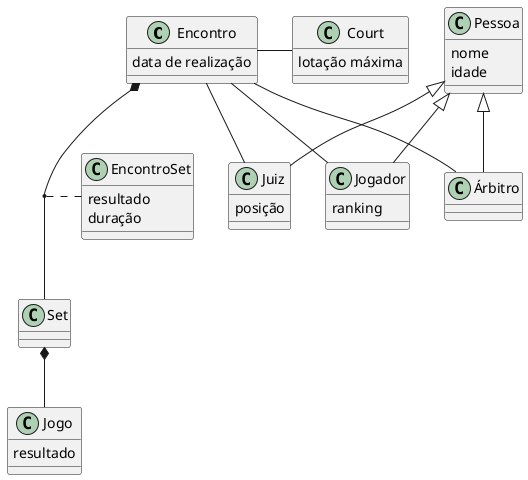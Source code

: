 @startuml

class Encontro {
    data de realização
}

class EncontroSet {
    resultado
    duração
}

class Pessoa {
    nome
    idade
}

class Court {
    lotação máxima
}

class Jogo {
    resultado
}

class Juiz {
    posição
}

class Jogador {
    ranking
}

Encontro *-- Set 
(Encontro, Set) .. EncontroSet
Encontro - Court
Encontro -- Árbitro
Encontro -- Juiz
Encontro -- Jogador

Set *-- Jogo

Pessoa ^-- Árbitro
Pessoa ^-- Juiz
Pessoa ^-- Jogador

@enduml